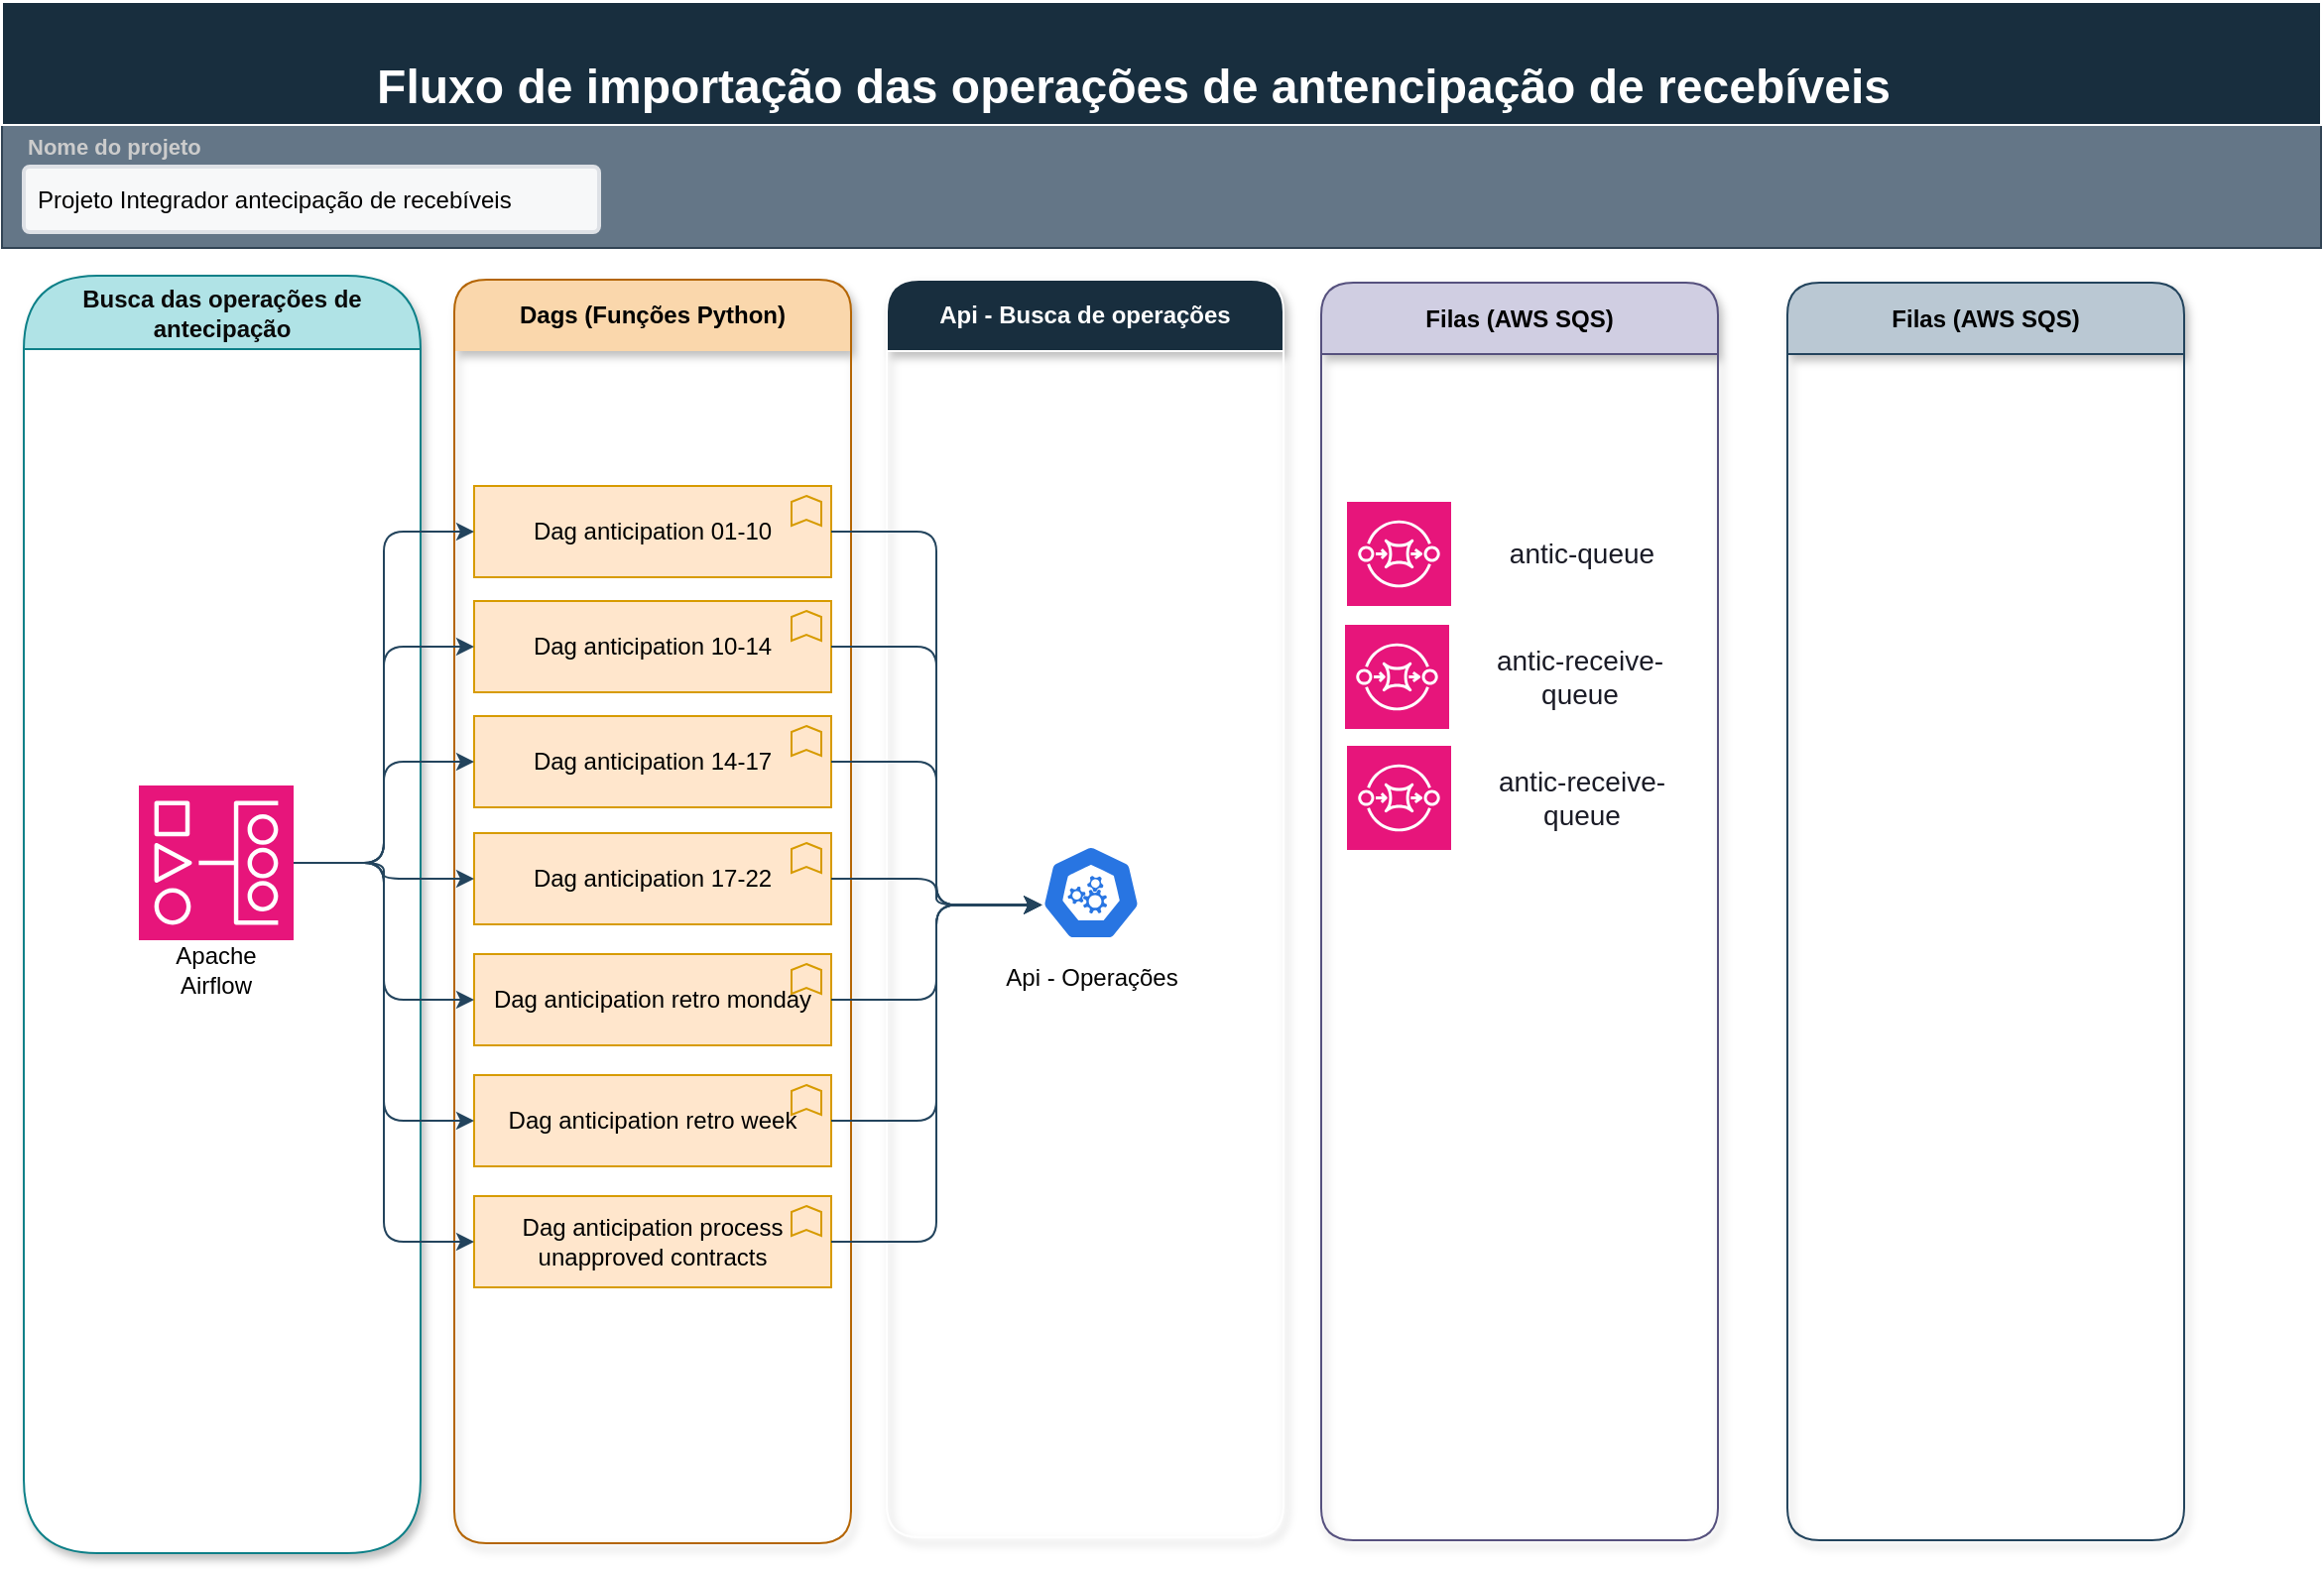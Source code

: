 <mxfile version="22.1.18" type="github">
  <diagram name="Página-1" id="1P7u8e3N7PmuP5SiBK7s">
    <mxGraphModel dx="1390" dy="797" grid="0" gridSize="10" guides="1" tooltips="1" connect="1" arrows="1" fold="1" page="1" pageScale="1" pageWidth="1169" pageHeight="827" math="0" shadow="0">
      <root>
        <mxCell id="0" />
        <mxCell id="1" parent="0" />
        <mxCell id="IEycJOYNlMnMHg5cLe1--47" value="" style="rounded=0;whiteSpace=wrap;html=1;strokeColor=#314354;fontColor=#ffffff;fillColor=#647687;" vertex="1" parent="1">
          <mxGeometry y="62" width="1169" height="62" as="geometry" />
        </mxCell>
        <mxCell id="IEycJOYNlMnMHg5cLe1--11" value="" style="rounded=0;whiteSpace=wrap;html=1;strokeColor=#FFFFFF;fontColor=#FFFFFF;fillColor=#182E3E;" vertex="1" parent="1">
          <mxGeometry width="1169" height="62" as="geometry" />
        </mxCell>
        <mxCell id="IEycJOYNlMnMHg5cLe1--8" value="Fluxo de importação das operações de antencipação de recebíveis" style="text;strokeColor=none;fillColor=none;html=1;fontSize=24;fontStyle=1;verticalAlign=middle;align=center;fontColor=#FFFFFF;" vertex="1" parent="1">
          <mxGeometry x="520" y="23" width="100" height="40" as="geometry" />
        </mxCell>
        <mxCell id="IEycJOYNlMnMHg5cLe1--9" value="&lt;font color=&quot;#cccccc&quot;&gt;Nome do projeto&lt;/font&gt;" style="fillColor=none;strokeColor=none;html=1;fontSize=11;fontStyle=0;align=left;fontColor=#596780;fontStyle=1;fontSize=11;rounded=1;" vertex="1" parent="1">
          <mxGeometry x="11" y="63" width="240" height="20" as="geometry" />
        </mxCell>
        <mxCell id="IEycJOYNlMnMHg5cLe1--10" value="&lt;font color=&quot;#030303&quot;&gt;Projeto Integrador antecipação de recebíveis&lt;br&gt;&lt;/font&gt;" style="rounded=1;arcSize=9;fillColor=#F7F8F9;align=left;spacingLeft=5;strokeColor=#DEE1E6;html=1;strokeWidth=2;fontSize=12;fontColor=#FFFFFF;" vertex="1" parent="1">
          <mxGeometry x="11" y="83" width="290" height="33" as="geometry" />
        </mxCell>
        <mxCell id="IEycJOYNlMnMHg5cLe1--15" value="&lt;font color=&quot;#0a0a0a&quot;&gt;Busca das operações de antecipação&lt;/font&gt;" style="swimlane;whiteSpace=wrap;html=1;rounded=1;arcSize=50;shadow=1;glass=0;swimlaneFillColor=default;fillStyle=solid;startSize=37;fillColor=#b0e3e6;strokeColor=#0e8088;" vertex="1" parent="1">
          <mxGeometry x="11" y="138" width="200" height="644" as="geometry" />
        </mxCell>
        <mxCell id="IEycJOYNlMnMHg5cLe1--17" value="" style="group" vertex="1" connectable="0" parent="IEycJOYNlMnMHg5cLe1--15">
          <mxGeometry x="58" y="257" width="78" height="108" as="geometry" />
        </mxCell>
        <mxCell id="IEycJOYNlMnMHg5cLe1--18" value="" style="sketch=0;points=[[0,0,0],[0.25,0,0],[0.5,0,0],[0.75,0,0],[1,0,0],[0,1,0],[0.25,1,0],[0.5,1,0],[0.75,1,0],[1,1,0],[0,0.25,0],[0,0.5,0],[0,0.75,0],[1,0.25,0],[1,0.5,0],[1,0.75,0]];outlineConnect=0;fontColor=#232F3E;fillColor=#E7157B;strokeColor=#ffffff;dashed=0;verticalLabelPosition=bottom;verticalAlign=top;align=center;html=1;fontSize=12;fontStyle=0;aspect=fixed;shape=mxgraph.aws4.resourceIcon;resIcon=mxgraph.aws4.managed_workflows_for_apache_airflow;rounded=1;" vertex="1" parent="IEycJOYNlMnMHg5cLe1--17">
          <mxGeometry width="78" height="78" as="geometry" />
        </mxCell>
        <mxCell id="IEycJOYNlMnMHg5cLe1--19" value="&lt;font color=&quot;#000000&quot;&gt;Apache Airflow&lt;br&gt;&lt;/font&gt;" style="text;strokeColor=none;align=center;fillColor=none;html=1;verticalAlign=middle;whiteSpace=wrap;rounded=0;fontColor=#FFFFFF;" vertex="1" parent="IEycJOYNlMnMHg5cLe1--17">
          <mxGeometry x="9" y="78" width="60" height="30" as="geometry" />
        </mxCell>
        <mxCell id="IEycJOYNlMnMHg5cLe1--20" value="Dags (Funções Python)" style="swimlane;whiteSpace=wrap;html=1;rounded=1;strokeColor=#b46504;fillColor=#fad7ac;shadow=1;startSize=36;swimlaneLine=0;" vertex="1" parent="1">
          <mxGeometry x="228" y="140" width="200" height="637" as="geometry" />
        </mxCell>
        <mxCell id="IEycJOYNlMnMHg5cLe1--21" value="Dag anticipation 01-10" style="html=1;outlineConnect=0;whiteSpace=wrap;fillColor=#ffe6cc;shape=mxgraph.archimate.application;appType=function;rounded=1;strokeColor=#d79b00;" vertex="1" parent="IEycJOYNlMnMHg5cLe1--20">
          <mxGeometry x="10" y="104" width="180" height="46" as="geometry" />
        </mxCell>
        <mxCell id="IEycJOYNlMnMHg5cLe1--22" value="Dag anticipation 10-14" style="html=1;outlineConnect=0;whiteSpace=wrap;fillColor=#ffe6cc;shape=mxgraph.archimate.application;appType=function;rounded=1;strokeColor=#d79b00;" vertex="1" parent="IEycJOYNlMnMHg5cLe1--20">
          <mxGeometry x="10" y="162" width="180" height="46" as="geometry" />
        </mxCell>
        <mxCell id="IEycJOYNlMnMHg5cLe1--23" value="Dag anticipation 14-17" style="html=1;outlineConnect=0;whiteSpace=wrap;fillColor=#ffe6cc;shape=mxgraph.archimate.application;appType=function;rounded=1;strokeColor=#d79b00;" vertex="1" parent="IEycJOYNlMnMHg5cLe1--20">
          <mxGeometry x="10" y="220" width="180" height="46" as="geometry" />
        </mxCell>
        <mxCell id="IEycJOYNlMnMHg5cLe1--24" value="Dag anticipation 17-22" style="html=1;outlineConnect=0;whiteSpace=wrap;fillColor=#ffe6cc;shape=mxgraph.archimate.application;appType=function;rounded=1;strokeColor=#d79b00;" vertex="1" parent="IEycJOYNlMnMHg5cLe1--20">
          <mxGeometry x="10" y="279" width="180" height="46" as="geometry" />
        </mxCell>
        <mxCell id="IEycJOYNlMnMHg5cLe1--25" value="Dag anticipation retro monday" style="html=1;outlineConnect=0;whiteSpace=wrap;fillColor=#ffe6cc;shape=mxgraph.archimate.application;appType=function;rounded=1;strokeColor=#d79b00;" vertex="1" parent="IEycJOYNlMnMHg5cLe1--20">
          <mxGeometry x="10" y="340" width="180" height="46" as="geometry" />
        </mxCell>
        <mxCell id="IEycJOYNlMnMHg5cLe1--26" value="Dag anticipation retro week" style="html=1;outlineConnect=0;whiteSpace=wrap;fillColor=#ffe6cc;shape=mxgraph.archimate.application;appType=function;rounded=1;strokeColor=#d79b00;" vertex="1" parent="IEycJOYNlMnMHg5cLe1--20">
          <mxGeometry x="10" y="401" width="180" height="46" as="geometry" />
        </mxCell>
        <mxCell id="IEycJOYNlMnMHg5cLe1--27" value="Dag anticipation process unapproved contracts" style="html=1;outlineConnect=0;whiteSpace=wrap;fillColor=#ffe6cc;shape=mxgraph.archimate.application;appType=function;rounded=1;strokeColor=#d79b00;" vertex="1" parent="IEycJOYNlMnMHg5cLe1--20">
          <mxGeometry x="10" y="462" width="180" height="46" as="geometry" />
        </mxCell>
        <mxCell id="IEycJOYNlMnMHg5cLe1--29" style="edgeStyle=orthogonalEdgeStyle;rounded=1;orthogonalLoop=1;jettySize=auto;html=1;entryX=0;entryY=0.5;entryDx=0;entryDy=0;entryPerimeter=0;strokeColor=#23445D;" edge="1" parent="1" source="IEycJOYNlMnMHg5cLe1--18" target="IEycJOYNlMnMHg5cLe1--21">
          <mxGeometry relative="1" as="geometry" />
        </mxCell>
        <mxCell id="IEycJOYNlMnMHg5cLe1--30" style="edgeStyle=orthogonalEdgeStyle;rounded=1;orthogonalLoop=1;jettySize=auto;html=1;entryX=0;entryY=0.5;entryDx=0;entryDy=0;entryPerimeter=0;strokeColor=#23445D;" edge="1" parent="1" source="IEycJOYNlMnMHg5cLe1--18" target="IEycJOYNlMnMHg5cLe1--22">
          <mxGeometry relative="1" as="geometry" />
        </mxCell>
        <mxCell id="IEycJOYNlMnMHg5cLe1--31" style="edgeStyle=orthogonalEdgeStyle;rounded=1;orthogonalLoop=1;jettySize=auto;html=1;strokeColor=#23445D;" edge="1" parent="1" source="IEycJOYNlMnMHg5cLe1--18" target="IEycJOYNlMnMHg5cLe1--23">
          <mxGeometry relative="1" as="geometry" />
        </mxCell>
        <mxCell id="IEycJOYNlMnMHg5cLe1--32" style="edgeStyle=orthogonalEdgeStyle;rounded=1;orthogonalLoop=1;jettySize=auto;html=1;strokeColor=#23445D;" edge="1" parent="1" source="IEycJOYNlMnMHg5cLe1--18" target="IEycJOYNlMnMHg5cLe1--24">
          <mxGeometry relative="1" as="geometry" />
        </mxCell>
        <mxCell id="IEycJOYNlMnMHg5cLe1--33" style="edgeStyle=orthogonalEdgeStyle;rounded=1;orthogonalLoop=1;jettySize=auto;html=1;entryX=0;entryY=0.5;entryDx=0;entryDy=0;entryPerimeter=0;strokeColor=#23445D;" edge="1" parent="1" source="IEycJOYNlMnMHg5cLe1--18" target="IEycJOYNlMnMHg5cLe1--25">
          <mxGeometry relative="1" as="geometry" />
        </mxCell>
        <mxCell id="IEycJOYNlMnMHg5cLe1--34" style="edgeStyle=orthogonalEdgeStyle;rounded=1;orthogonalLoop=1;jettySize=auto;html=1;entryX=0;entryY=0.5;entryDx=0;entryDy=0;entryPerimeter=0;strokeColor=#23445D;" edge="1" parent="1" source="IEycJOYNlMnMHg5cLe1--18" target="IEycJOYNlMnMHg5cLe1--26">
          <mxGeometry relative="1" as="geometry" />
        </mxCell>
        <mxCell id="IEycJOYNlMnMHg5cLe1--35" style="edgeStyle=orthogonalEdgeStyle;rounded=1;orthogonalLoop=1;jettySize=auto;html=1;entryX=0;entryY=0.5;entryDx=0;entryDy=0;entryPerimeter=0;strokeColor=#23445D;" edge="1" parent="1" source="IEycJOYNlMnMHg5cLe1--18" target="IEycJOYNlMnMHg5cLe1--27">
          <mxGeometry relative="1" as="geometry" />
        </mxCell>
        <mxCell id="IEycJOYNlMnMHg5cLe1--37" value="Api - Busca de operações" style="swimlane;whiteSpace=wrap;html=1;rounded=1;strokeColor=#FFFFFF;fontColor=#FFFFFF;fillColor=#182E3E;shadow=1;startSize=36;" vertex="1" parent="1">
          <mxGeometry x="446" y="140" width="200" height="634" as="geometry" />
        </mxCell>
        <mxCell id="IEycJOYNlMnMHg5cLe1--38" value="" style="aspect=fixed;sketch=0;html=1;dashed=0;whitespace=wrap;fillColor=#2875E2;strokeColor=#ffffff;points=[[0.005,0.63,0],[0.1,0.2,0],[0.9,0.2,0],[0.5,0,0],[0.995,0.63,0],[0.72,0.99,0],[0.5,1,0],[0.28,0.99,0]];shape=mxgraph.kubernetes.icon2;prIcon=api;rounded=1;fontColor=#FFFFFF;" vertex="1" parent="IEycJOYNlMnMHg5cLe1--37">
          <mxGeometry x="78" y="285" width="50" height="48" as="geometry" />
        </mxCell>
        <mxCell id="IEycJOYNlMnMHg5cLe1--39" value="&lt;font color=&quot;#030303&quot;&gt;Api - Operações&lt;br&gt;&lt;/font&gt;" style="text;html=1;strokeColor=none;fillColor=none;align=center;verticalAlign=middle;whiteSpace=wrap;rounded=0;fontColor=#FFFFFF;" vertex="1" parent="IEycJOYNlMnMHg5cLe1--37">
          <mxGeometry x="44" y="337" width="119" height="30" as="geometry" />
        </mxCell>
        <mxCell id="IEycJOYNlMnMHg5cLe1--40" style="edgeStyle=orthogonalEdgeStyle;rounded=1;orthogonalLoop=1;jettySize=auto;html=1;entryX=0.005;entryY=0.63;entryDx=0;entryDy=0;entryPerimeter=0;strokeColor=#23445D;" edge="1" parent="1" source="IEycJOYNlMnMHg5cLe1--21" target="IEycJOYNlMnMHg5cLe1--38">
          <mxGeometry relative="1" as="geometry" />
        </mxCell>
        <mxCell id="IEycJOYNlMnMHg5cLe1--41" style="edgeStyle=orthogonalEdgeStyle;rounded=1;orthogonalLoop=1;jettySize=auto;html=1;entryX=0.005;entryY=0.63;entryDx=0;entryDy=0;entryPerimeter=0;strokeColor=#23445D;" edge="1" parent="1" source="IEycJOYNlMnMHg5cLe1--22" target="IEycJOYNlMnMHg5cLe1--38">
          <mxGeometry relative="1" as="geometry" />
        </mxCell>
        <mxCell id="IEycJOYNlMnMHg5cLe1--42" style="edgeStyle=orthogonalEdgeStyle;rounded=1;orthogonalLoop=1;jettySize=auto;html=1;entryX=0.005;entryY=0.63;entryDx=0;entryDy=0;entryPerimeter=0;strokeColor=#23445D;" edge="1" parent="1" source="IEycJOYNlMnMHg5cLe1--23" target="IEycJOYNlMnMHg5cLe1--38">
          <mxGeometry relative="1" as="geometry" />
        </mxCell>
        <mxCell id="IEycJOYNlMnMHg5cLe1--43" style="edgeStyle=orthogonalEdgeStyle;rounded=1;orthogonalLoop=1;jettySize=auto;html=1;entryX=0.005;entryY=0.63;entryDx=0;entryDy=0;entryPerimeter=0;strokeColor=#23445D;" edge="1" parent="1" source="IEycJOYNlMnMHg5cLe1--24" target="IEycJOYNlMnMHg5cLe1--38">
          <mxGeometry relative="1" as="geometry" />
        </mxCell>
        <mxCell id="IEycJOYNlMnMHg5cLe1--44" style="edgeStyle=orthogonalEdgeStyle;rounded=1;orthogonalLoop=1;jettySize=auto;html=1;entryX=0.005;entryY=0.63;entryDx=0;entryDy=0;entryPerimeter=0;strokeColor=#23445D;" edge="1" parent="1" source="IEycJOYNlMnMHg5cLe1--25" target="IEycJOYNlMnMHg5cLe1--38">
          <mxGeometry relative="1" as="geometry" />
        </mxCell>
        <mxCell id="IEycJOYNlMnMHg5cLe1--45" style="edgeStyle=orthogonalEdgeStyle;rounded=1;orthogonalLoop=1;jettySize=auto;html=1;entryX=0.005;entryY=0.63;entryDx=0;entryDy=0;entryPerimeter=0;strokeColor=#23445D;" edge="1" parent="1" source="IEycJOYNlMnMHg5cLe1--26" target="IEycJOYNlMnMHg5cLe1--38">
          <mxGeometry relative="1" as="geometry" />
        </mxCell>
        <mxCell id="IEycJOYNlMnMHg5cLe1--46" style="edgeStyle=orthogonalEdgeStyle;rounded=1;orthogonalLoop=1;jettySize=auto;html=1;entryX=0.005;entryY=0.63;entryDx=0;entryDy=0;entryPerimeter=0;strokeColor=#23445D;" edge="1" parent="1" source="IEycJOYNlMnMHg5cLe1--27" target="IEycJOYNlMnMHg5cLe1--38">
          <mxGeometry relative="1" as="geometry" />
        </mxCell>
        <mxCell id="IEycJOYNlMnMHg5cLe1--48" value="Filas (AWS SQS)" style="swimlane;whiteSpace=wrap;html=1;rounded=1;strokeColor=#23445d;fillColor=#bac8d3;shadow=1;startSize=36;" vertex="1" parent="1">
          <mxGeometry x="900" y="141.5" width="200" height="634" as="geometry" />
        </mxCell>
        <mxCell id="IEycJOYNlMnMHg5cLe1--51" value="Filas (AWS SQS)" style="swimlane;whiteSpace=wrap;html=1;rounded=1;strokeColor=#56517e;fillColor=#d0cee2;shadow=1;startSize=36;" vertex="1" parent="1">
          <mxGeometry x="665" y="141.5" width="200" height="634" as="geometry" />
        </mxCell>
        <mxCell id="IEycJOYNlMnMHg5cLe1--60" value="" style="sketch=0;points=[[0,0,0],[0.25,0,0],[0.5,0,0],[0.75,0,0],[1,0,0],[0,1,0],[0.25,1,0],[0.5,1,0],[0.75,1,0],[1,1,0],[0,0.25,0],[0,0.5,0],[0,0.75,0],[1,0.25,0],[1,0.5,0],[1,0.75,0]];outlineConnect=0;fontColor=#232F3E;fillColor=#E7157B;strokeColor=#ffffff;dashed=0;verticalLabelPosition=bottom;verticalAlign=top;align=center;html=1;fontSize=12;fontStyle=0;aspect=fixed;shape=mxgraph.aws4.resourceIcon;resIcon=mxgraph.aws4.sqs;rounded=1;" vertex="1" parent="IEycJOYNlMnMHg5cLe1--51">
          <mxGeometry x="13" y="110.5" width="52.5" height="52.5" as="geometry" />
        </mxCell>
        <mxCell id="IEycJOYNlMnMHg5cLe1--65" value="&lt;font color=&quot;#1a1b26&quot; style=&quot;font-size: 14px;&quot;&gt;antic-queue&lt;/font&gt;" style="text;html=1;strokeColor=none;fillColor=none;align=center;verticalAlign=middle;whiteSpace=wrap;rounded=0;fontColor=#FFFFFF;fontStyle=0;fontSize=14;" vertex="1" parent="IEycJOYNlMnMHg5cLe1--51">
          <mxGeometry x="74" y="121.75" width="115" height="30" as="geometry" />
        </mxCell>
        <mxCell id="IEycJOYNlMnMHg5cLe1--66" value="" style="sketch=0;points=[[0,0,0],[0.25,0,0],[0.5,0,0],[0.75,0,0],[1,0,0],[0,1,0],[0.25,1,0],[0.5,1,0],[0.75,1,0],[1,1,0],[0,0.25,0],[0,0.5,0],[0,0.75,0],[1,0.25,0],[1,0.5,0],[1,0.75,0]];outlineConnect=0;fontColor=#232F3E;fillColor=#E7157B;strokeColor=#ffffff;dashed=0;verticalLabelPosition=bottom;verticalAlign=top;align=center;html=1;fontSize=12;fontStyle=0;aspect=fixed;shape=mxgraph.aws4.resourceIcon;resIcon=mxgraph.aws4.sqs;rounded=1;" vertex="1" parent="IEycJOYNlMnMHg5cLe1--51">
          <mxGeometry x="12" y="172.5" width="52.5" height="52.5" as="geometry" />
        </mxCell>
        <mxCell id="IEycJOYNlMnMHg5cLe1--67" value="&lt;font color=&quot;#1a1b26&quot; style=&quot;font-size: 14px;&quot;&gt;antic-receive-queue&lt;/font&gt;" style="text;html=1;strokeColor=none;fillColor=none;align=center;verticalAlign=middle;whiteSpace=wrap;rounded=0;fontColor=#FFFFFF;fontStyle=0;fontSize=14;" vertex="1" parent="IEycJOYNlMnMHg5cLe1--51">
          <mxGeometry x="73" y="183.75" width="115" height="30" as="geometry" />
        </mxCell>
        <mxCell id="IEycJOYNlMnMHg5cLe1--68" value="" style="sketch=0;points=[[0,0,0],[0.25,0,0],[0.5,0,0],[0.75,0,0],[1,0,0],[0,1,0],[0.25,1,0],[0.5,1,0],[0.75,1,0],[1,1,0],[0,0.25,0],[0,0.5,0],[0,0.75,0],[1,0.25,0],[1,0.5,0],[1,0.75,0]];outlineConnect=0;fontColor=#232F3E;fillColor=#E7157B;strokeColor=#ffffff;dashed=0;verticalLabelPosition=bottom;verticalAlign=top;align=center;html=1;fontSize=12;fontStyle=0;aspect=fixed;shape=mxgraph.aws4.resourceIcon;resIcon=mxgraph.aws4.sqs;rounded=1;" vertex="1" parent="IEycJOYNlMnMHg5cLe1--51">
          <mxGeometry x="13" y="233.5" width="52.5" height="52.5" as="geometry" />
        </mxCell>
        <mxCell id="IEycJOYNlMnMHg5cLe1--69" value="&lt;font color=&quot;#1a1b26&quot; style=&quot;font-size: 14px;&quot;&gt;antic-receive-queue&lt;/font&gt;" style="text;html=1;strokeColor=none;fillColor=none;align=center;verticalAlign=middle;whiteSpace=wrap;rounded=0;fontColor=#FFFFFF;fontStyle=0;fontSize=14;" vertex="1" parent="IEycJOYNlMnMHg5cLe1--51">
          <mxGeometry x="74" y="244.75" width="115" height="30" as="geometry" />
        </mxCell>
        <mxCell id="IEycJOYNlMnMHg5cLe1--62" value="Text" style="text;html=1;strokeColor=none;fillColor=none;align=center;verticalAlign=middle;whiteSpace=wrap;rounded=0;fontColor=#FFFFFF;" vertex="1" parent="1">
          <mxGeometry x="593" y="380" width="60" height="30" as="geometry" />
        </mxCell>
        <mxCell id="IEycJOYNlMnMHg5cLe1--64" value="Text" style="text;html=1;strokeColor=none;fillColor=none;align=center;verticalAlign=middle;whiteSpace=wrap;rounded=0;fontColor=#FFFFFF;" vertex="1" parent="1">
          <mxGeometry x="593" y="361" width="60" height="30" as="geometry" />
        </mxCell>
      </root>
    </mxGraphModel>
  </diagram>
</mxfile>
